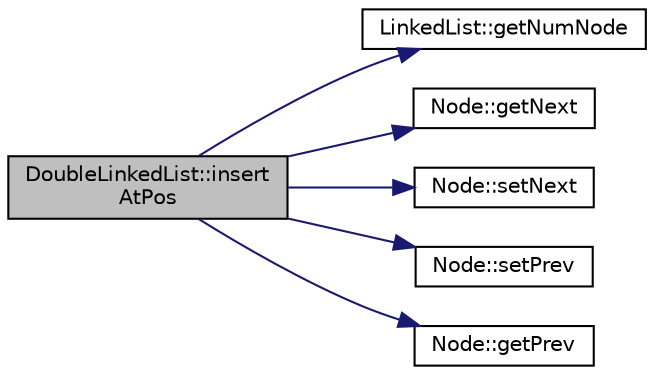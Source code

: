 digraph "DoubleLinkedList::insertAtPos"
{
  edge [fontname="Helvetica",fontsize="10",labelfontname="Helvetica",labelfontsize="10"];
  node [fontname="Helvetica",fontsize="10",shape=record];
  rankdir="LR";
  Node1 [label="DoubleLinkedList::insert\lAtPos",height=0.2,width=0.4,color="black", fillcolor="grey75", style="filled", fontcolor="black"];
  Node1 -> Node2 [color="midnightblue",fontsize="10",style="solid",fontname="Helvetica"];
  Node2 [label="LinkedList::getNumNode",height=0.2,width=0.4,color="black", fillcolor="white", style="filled",URL="$classLinkedList.html#ae04dbbcae32f8fb03dce3e174854981f"];
  Node1 -> Node3 [color="midnightblue",fontsize="10",style="solid",fontname="Helvetica"];
  Node3 [label="Node::getNext",height=0.2,width=0.4,color="black", fillcolor="white", style="filled",URL="$classNode.html#af8f2d178f274dd254e6e1965971f0fd0"];
  Node1 -> Node4 [color="midnightblue",fontsize="10",style="solid",fontname="Helvetica"];
  Node4 [label="Node::setNext",height=0.2,width=0.4,color="black", fillcolor="white", style="filled",URL="$classNode.html#a0f69ba4f73cd616755f4ec0ae9fa7f96"];
  Node1 -> Node5 [color="midnightblue",fontsize="10",style="solid",fontname="Helvetica"];
  Node5 [label="Node::setPrev",height=0.2,width=0.4,color="black", fillcolor="white", style="filled",URL="$classNode.html#a3c292611bdab2cbe724c841c6984fcad"];
  Node1 -> Node6 [color="midnightblue",fontsize="10",style="solid",fontname="Helvetica"];
  Node6 [label="Node::getPrev",height=0.2,width=0.4,color="black", fillcolor="white", style="filled",URL="$classNode.html#af4e96a27c770adc291f2f7a4bc2c538d"];
}
